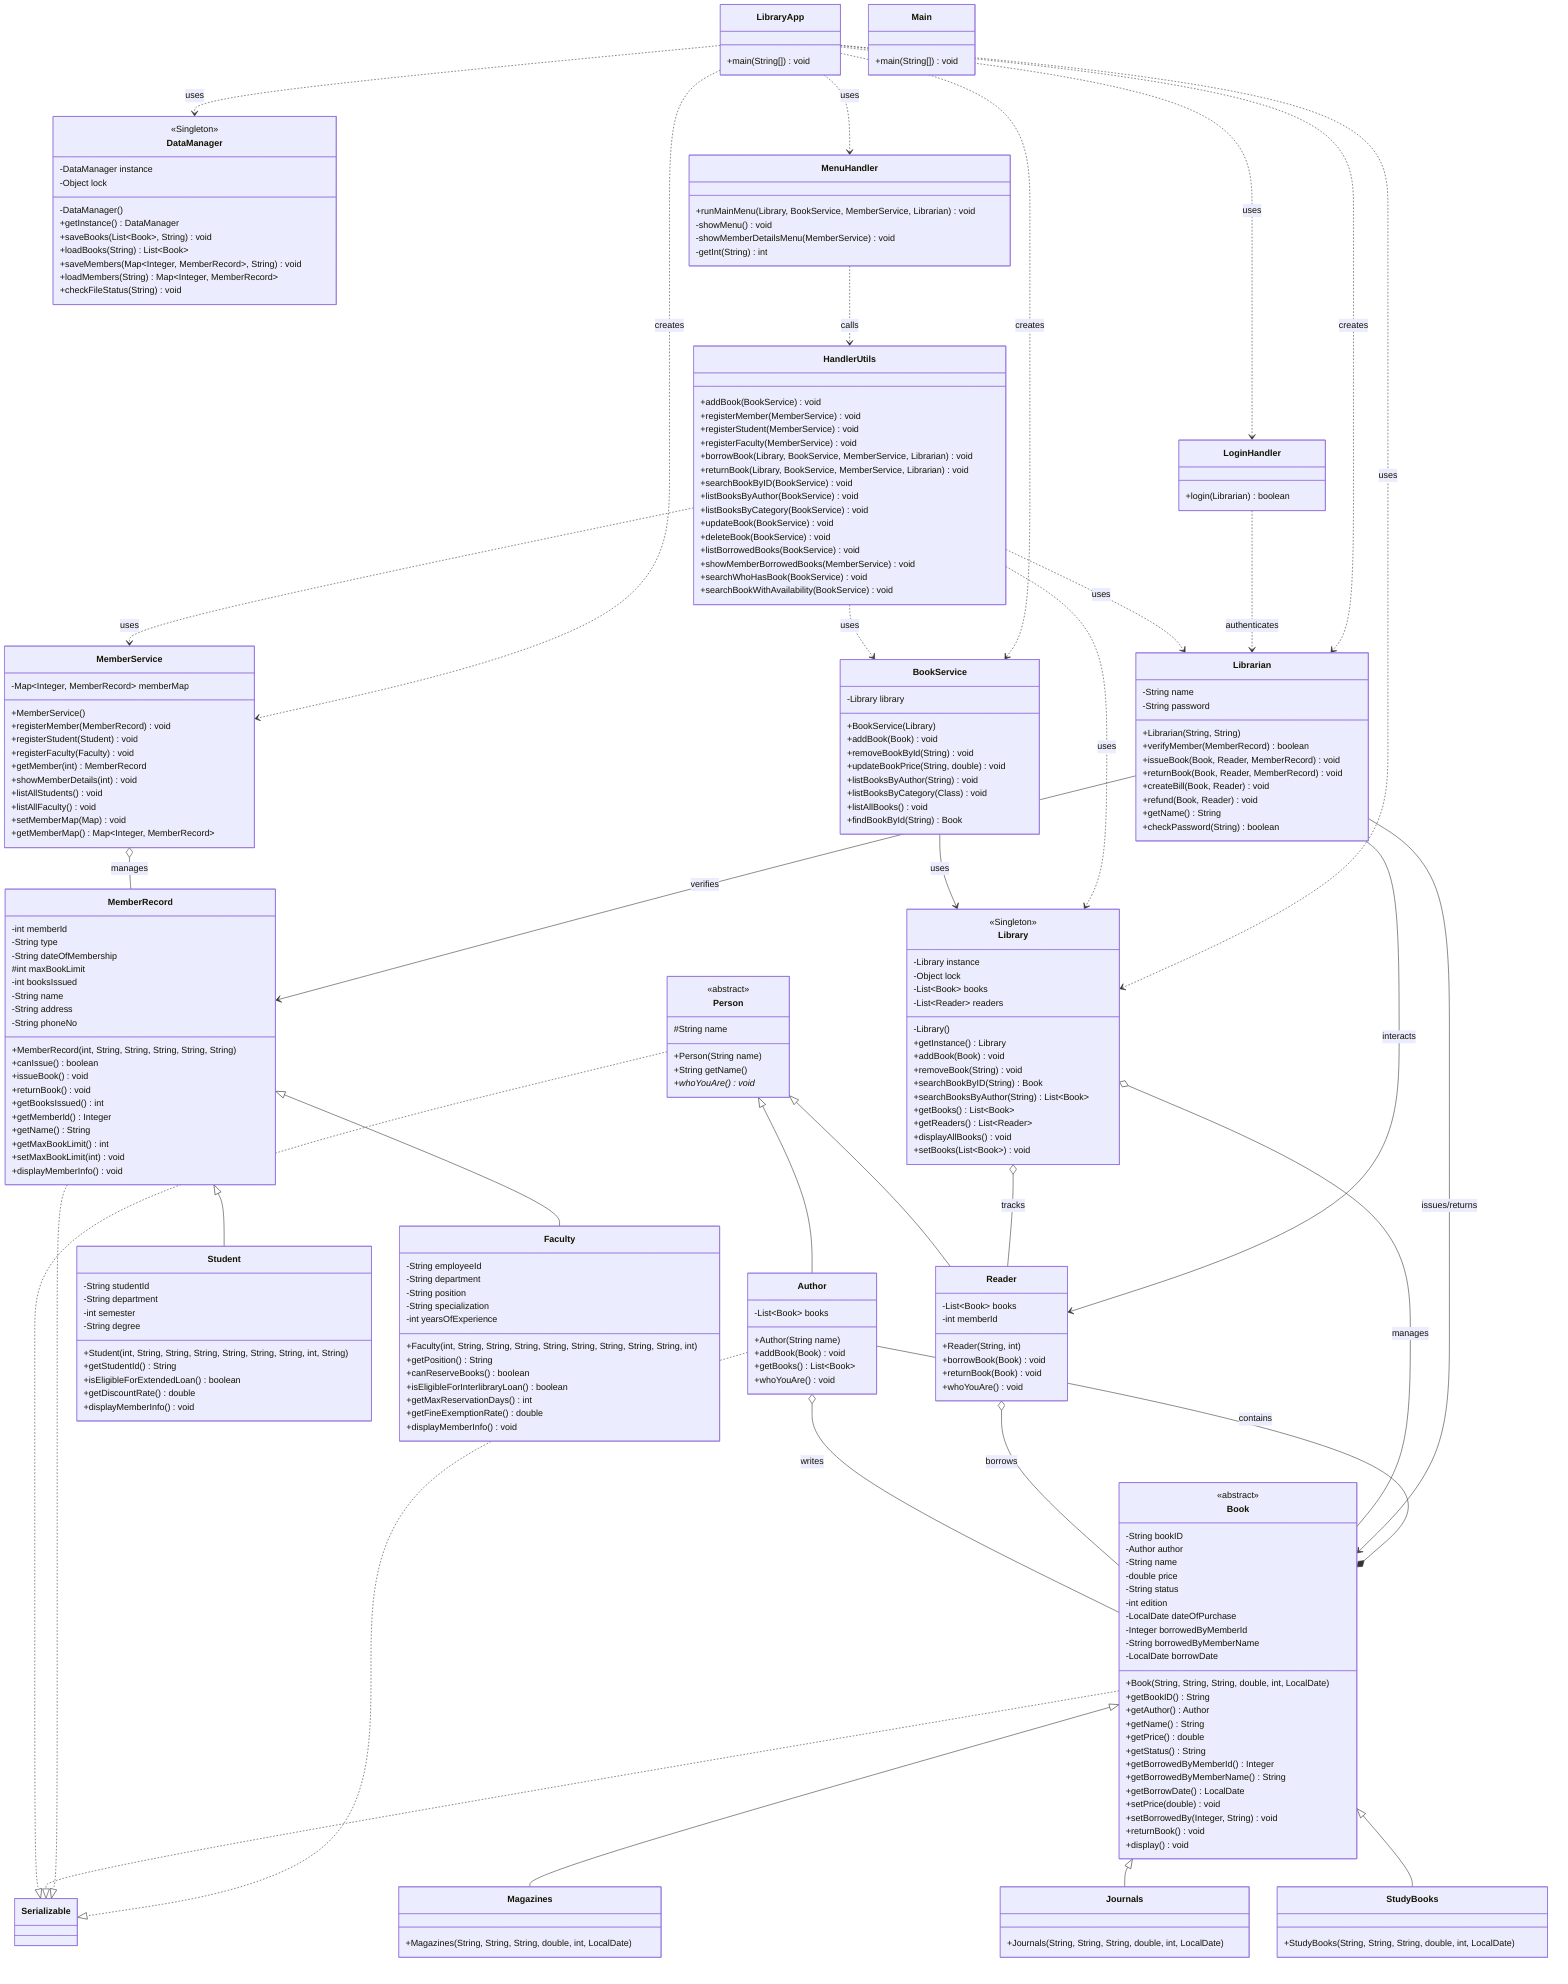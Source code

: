 classDiagram
%% Abstract Classes and Interfaces
class Person {
<<abstract>>
#String name
+Person(String name)
+String getName()
+whoYouAre()* void
}

    class Book {
        <<abstract>>
        -String bookID
        -Author author
        -String name
        -double price
        -String status
        -int edition
        -LocalDate dateOfPurchase
        -Integer borrowedByMemberId
        -String borrowedByMemberName
        -LocalDate borrowDate
        +Book(String, String, String, double, int, LocalDate)
        +getBookID() String
        +getAuthor() Author
        +getName() String
        +getPrice() double
        +getStatus() String
        +getBorrowedByMemberId() Integer
        +getBorrowedByMemberName() String
        +getBorrowDate() LocalDate
        +setPrice(double) void
        +setBorrowedBy(Integer, String) void
        +returnBook() void
        +display() void
    }

    %% Concrete Book Classes
    class StudyBooks {
        +StudyBooks(String, String, String, double, int, LocalDate)
    }

    class Journals {
        +Journals(String, String, String, double, int, LocalDate)
    }

    class Magazines {
        +Magazines(String, String, String, double, int, LocalDate)
    }

    %% Person Subclasses
    class Author {
        -List~Book~ books
        +Author(String name)
        +addBook(Book) void
        +getBooks() List~Book~
        +whoYouAre() void
    }

    class Reader {
        -List~Book~ books
        -int memberId
        +Reader(String, int)
        +borrowBook(Book) void
        +returnBook(Book) void
        +whoYouAre() void
    }

    %% Member Classes
    class MemberRecord {
        -int memberId
        -String type
        -String dateOfMembership
        #int maxBookLimit
        -int booksIssued
        -String name
        -String address
        -String phoneNo
        +MemberRecord(int, String, String, String, String, String)
        +canIssue() boolean
        +issueBook() void
        +returnBook() void
        +getBooksIssued() int
        +getMemberId() Integer
        +getName() String
        +getMaxBookLimit() int
        +setMaxBookLimit(int) void
        +displayMemberInfo() void
    }

    class Student {
        -String studentId
        -String department
        -int semester
        -String degree
        +Student(int, String, String, String, String, String, String, int, String)
        +getStudentId() String
        +isEligibleForExtendedLoan() boolean
        +getDiscountRate() double
        +displayMemberInfo() void
    }

    class Faculty {
        -String employeeId
        -String department
        -String position
        -String specialization
        -int yearsOfExperience
        +Faculty(int, String, String, String, String, String, String, String, String, int)
        +getPosition() String
        +canReserveBooks() boolean
        +isEligibleForInterlibraryLoan() boolean
        +getMaxReservationDays() int
        +getFineExemptionRate() double
        +displayMemberInfo() void
    }

    %% Core System Classes
    class Library {
        <<Singleton>>
        -Library instance
        -Object lock
        -List~Book~ books
        -List~Reader~ readers
        -Library()
        +getInstance() Library
        +addBook(Book) void
        +removeBook(String) void
        +searchBookByID(String) Book
        +searchBooksByAuthor(String) List~Book~
        +getBooks() List~Book~
        +getReaders() List~Reader~
        +displayAllBooks() void
        +setBooks(List~Book~) void
    }

    class Librarian {
        -String name
        -String password
        +Librarian(String, String)
        +verifyMember(MemberRecord) boolean
        +issueBook(Book, Reader, MemberRecord) void
        +returnBook(Book, Reader, MemberRecord) void
        +createBill(Book, Reader) void
        +refund(Book, Reader) void
        +getName() String
        +checkPassword(String) boolean
    }

    %% Service Classes
    class BookService {
        -Library library
        +BookService(Library)
        +addBook(Book) void
        +removeBookById(String) void
        +updateBookPrice(String, double) void
        +listBooksByAuthor(String) void
        +listBooksByCategory(Class) void
        +listAllBooks() void
        +findBookById(String) Book
    }

    class MemberService {
        -Map~Integer, MemberRecord~ memberMap
        +MemberService()
        +registerMember(MemberRecord) void
        +registerStudent(Student) void
        +registerFaculty(Faculty) void
        +getMember(int) MemberRecord
        +showMemberDetails(int) void
        +listAllStudents() void
        +listAllFaculty() void
        +setMemberMap(Map) void
        +getMemberMap() Map~Integer, MemberRecord~
    }

    %% Data Management
    class DataManager {
        <<Singleton>>
        -DataManager instance
        -Object lock
        -DataManager()
        +getInstance() DataManager
        +saveBooks(List~Book~, String) void
        +loadBooks(String) List~Book~
        +saveMembers(Map~Integer, MemberRecord~, String) void
        +loadMembers(String) Map~Integer, MemberRecord~
        +checkFileStatus(String) void
    }

    %% Handler Classes
    class LoginHandler {
        +login(Librarian) boolean
    }

    class MenuHandler {
        +runMainMenu(Library, BookService, MemberService, Librarian) void
        -showMenu() void
        -showMemberDetailsMenu(MemberService) void
        -getInt(String) int
    }

    class HandlerUtils {
        +addBook(BookService) void
        +registerMember(MemberService) void
        +registerStudent(MemberService) void
        +registerFaculty(MemberService) void
        +borrowBook(Library, BookService, MemberService, Librarian) void
        +returnBook(Library, BookService, MemberService, Librarian) void
        +searchBookByID(BookService) void
        +listBooksByAuthor(BookService) void
        +listBooksByCategory(BookService) void
        +updateBook(BookService) void
        +deleteBook(BookService) void
        +listBorrowedBooks(BookService) void
        +showMemberBorrowedBooks(MemberService) void
        +searchWhoHasBook(BookService) void
        +searchBookWithAvailability(BookService) void
    }

    %% Main Application
    class LibraryApp {
        +main(String[]) void
    }

    class Main {
        +main(String[]) void
    }

    %% Inheritance Relationships
    Person <|-- Author
    Person <|-- Reader
    Book <|-- StudyBooks
    Book <|-- Journals
    Book <|-- Magazines
    MemberRecord <|-- Student
    MemberRecord <|-- Faculty

    %% Composition and Aggregation
    Book *-- Author : contains
    Author o-- Book : writes
    Reader o-- Book : borrows
    Library o-- Book : manages
    Library o-- Reader : tracks
    BookService --> Library : uses
    MemberService o-- MemberRecord : manages
    Librarian --> Book : issues/returns
    Librarian --> Reader : interacts
    Librarian --> MemberRecord : verifies

    %% Dependencies
    HandlerUtils ..> BookService : uses
    HandlerUtils ..> MemberService : uses
    HandlerUtils ..> Library : uses
    HandlerUtils ..> Librarian : uses
    MenuHandler ..> HandlerUtils : calls
    LoginHandler ..> Librarian : authenticates
    LibraryApp ..> DataManager : uses
    LibraryApp ..> Library : uses
    LibraryApp ..> BookService : creates
    LibraryApp ..> MemberService : creates
    LibraryApp ..> Librarian : creates
    LibraryApp ..> LoginHandler : uses
    LibraryApp ..> MenuHandler : uses

    %% Serialization
    Person ..|> Serializable
    Book ..|> Serializable  
    MemberRecord ..|> Serializable
    Author ..|> Serializable
